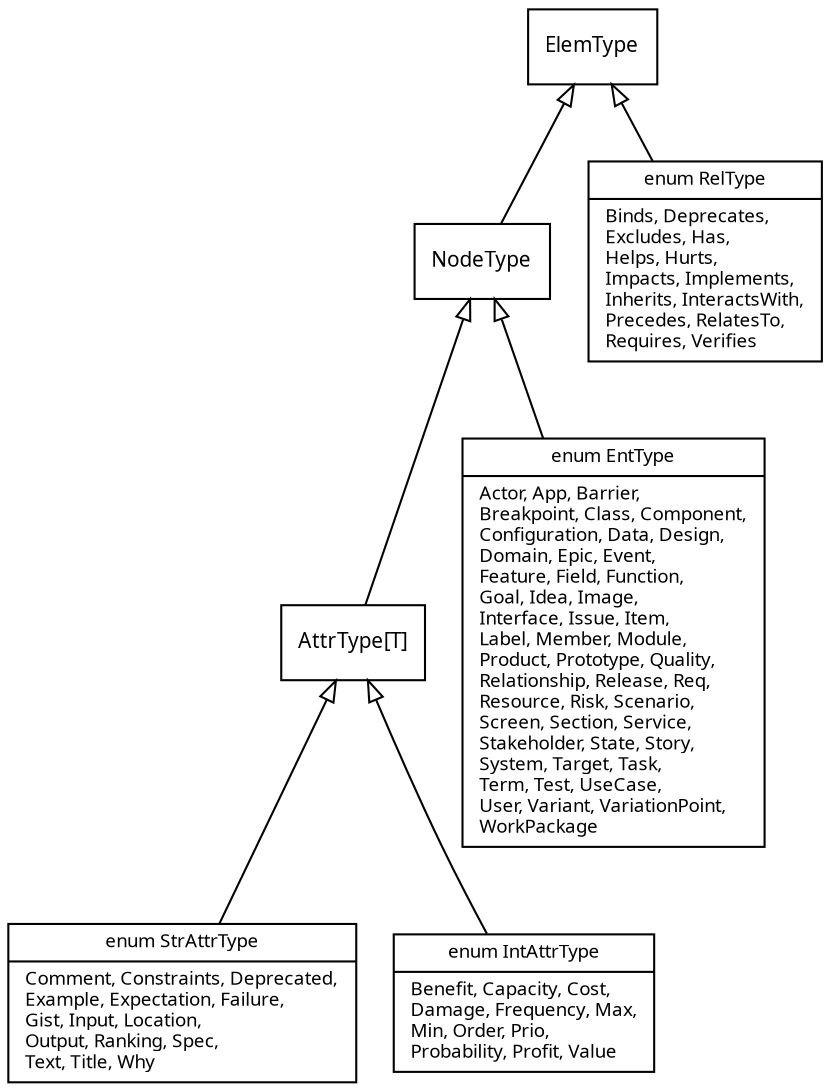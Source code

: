 digraph Metamodel {
  fontname = "Sans"
  fontsize = 10
  rankdir =  "BT"
  ordering = "out"
  nojustify = true

  node [
    fontname = "Sans"
    fontsize = 10
    shape = "record"
  ]

  edge [
    arrowhead = "empty"
  ]

    { rank = same; ElemType; }


    NodeType [ label = "{NodeType}" fontsize = 10]
    AttrType [ label = "{AttrType[T]}" fontsize = 10]
    RelType [ label = "{enum RelType|Binds, Deprecates,\lExcludes, Has,\lHelps, Hurts,\lImpacts, Implements,\lInherits, InteractsWith,\lPrecedes, RelatesTo,\lRequires, Verifies\l}" fontsize = 9]
    EntType [ label = "{enum EntType|Actor, App, Barrier,\lBreakpoint, Class, Component,\lConfiguration, Data, Design,\lDomain, Epic, Event,\lFeature, Field, Function,\lGoal, Idea, Image,\lInterface, Issue, Item,\lLabel, Member, Module,\lProduct, Prototype, Quality,\lRelationship, Release, Req,\lResource, Risk, Scenario,\lScreen, Section, Service,\lStakeholder, State, Story,\lSystem, Target, Task,\lTerm, Test, UseCase,\lUser, Variant, VariationPoint,\lWorkPackage\l}" fontsize = 9]
    StrAttrType [ label = "{enum StrAttrType|Comment, Constraints, Deprecated,\lExample, Expectation, Failure,\lGist, Input, Location,\lOutput, Ranking, Spec,\lText, Title, Why\l}" fontsize = 9]
    IntAttrType [ label = "{enum IntAttrType|Benefit, Capacity, Cost,\lDamage, Frequency, Max,\lMin, Order, Prio,\lProbability, Profit, Value\l}" fontsize = 9]


    NodeType -> ElemType
    RelType -> ElemType
    EntType -> NodeType
    AttrType -> NodeType
    StrAttrType -> AttrType
    IntAttrType -> AttrType

}
